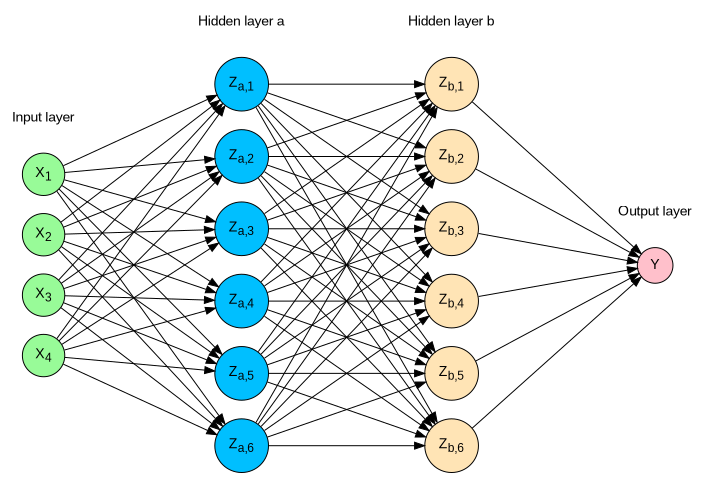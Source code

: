 digraph g {

  graph [dpi = 300, size = 4.7]
  graph [rankdir = LR;
         splines = false;
         ranksep = 1.5]

  node [fontname = Arial, shape = circle, style = filled]        

  {
    node [shape = plaintext, fillcolor = none]
    label_x [label = "Input layer"]
    label_za [label = "Hidden layer a"]
    label_zb [label = "Hidden layer b"]
    label_y [label = "Output layer"]
  }

  {
    node [fillcolor = palegreen]
    x1 [label = <X<sub>1</sub>>]
    x2 [label = <X<sub>2</sub>>]
    x3 [label = <X<sub>3</sub>>]
    x4 [label = <X<sub>4</sub>>]
  }

  {
    node [fillcolor = deepskyblue]
    za1 [label = <Z<sub>a,1</sub>>]
    za2 [label = <Z<sub>a,2</sub>>]
    za3 [label = <Z<sub>a,3</sub>>]
    za4 [label = <Z<sub>a,4</sub>>]
    za5 [label = <Z<sub>a,5</sub>>]
    za6 [label = <Z<sub>a,6</sub>>]
  }

  {
    node [fillcolor = moccasin]
    zb1 [label = <Z<sub>b,1</sub>>]
    zb2 [label = <Z<sub>b,2</sub>>]
    zb3 [label = <Z<sub>b,3</sub>>]
    zb4 [label = <Z<sub>b,4</sub>>]
    zb5 [label = <Z<sub>b,5</sub>>]
    zb6 [label = <Z<sub>b,6</sub>>]
  }

  {
    node [fillcolor = pink]
    y [label = <Y>]
  }

  edge [style = invis]

  { 
    rank=same;
    label_x -> x1 -> x2 -> x3 -> x4;
  }

  { 
    rank=same;
    label_za -> za1 -> za2 -> za3 -> za4 -> za5 -> za6;
  }

  { 
    rank=same;
    label_zb -> zb1 -> zb2 -> zb3 -> zb4 -> zb5 -> zb6;
  }

  { 
    rank=same;
    label_y -> y;
  }

  {
    edge [style=solid]
    {x1;x2;x3;x4} -> {za1;za2;za3;za4;za5;za6} -> {zb1;zb2;zb3;zb4;zb5;zb6} -> y
  }
}

